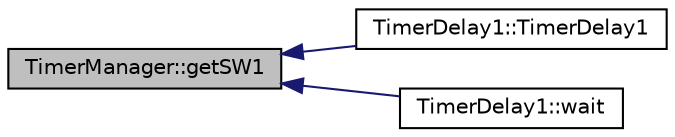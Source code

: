 digraph G
{
  edge [fontname="Helvetica",fontsize="10",labelfontname="Helvetica",labelfontsize="10"];
  node [fontname="Helvetica",fontsize="10",shape=record];
  rankdir=LR;
  Node1 [label="TimerManager::getSW1",height=0.2,width=0.4,color="black", fillcolor="grey75", style="filled" fontcolor="black"];
  Node1 -> Node2 [dir=back,color="midnightblue",fontsize="10",style="solid",fontname="Helvetica"];
  Node2 [label="TimerDelay1::TimerDelay1",height=0.2,width=0.4,color="black", fillcolor="white", style="filled",URL="$class_timer_delay1.html#acc222493c0b45d2923e51231a1b1ad40"];
  Node1 -> Node3 [dir=back,color="midnightblue",fontsize="10",style="solid",fontname="Helvetica"];
  Node3 [label="TimerDelay1::wait",height=0.2,width=0.4,color="black", fillcolor="white", style="filled",URL="$class_timer_delay1.html#a78c2f0966905d363e2dfbb0d3e906d22"];
}
